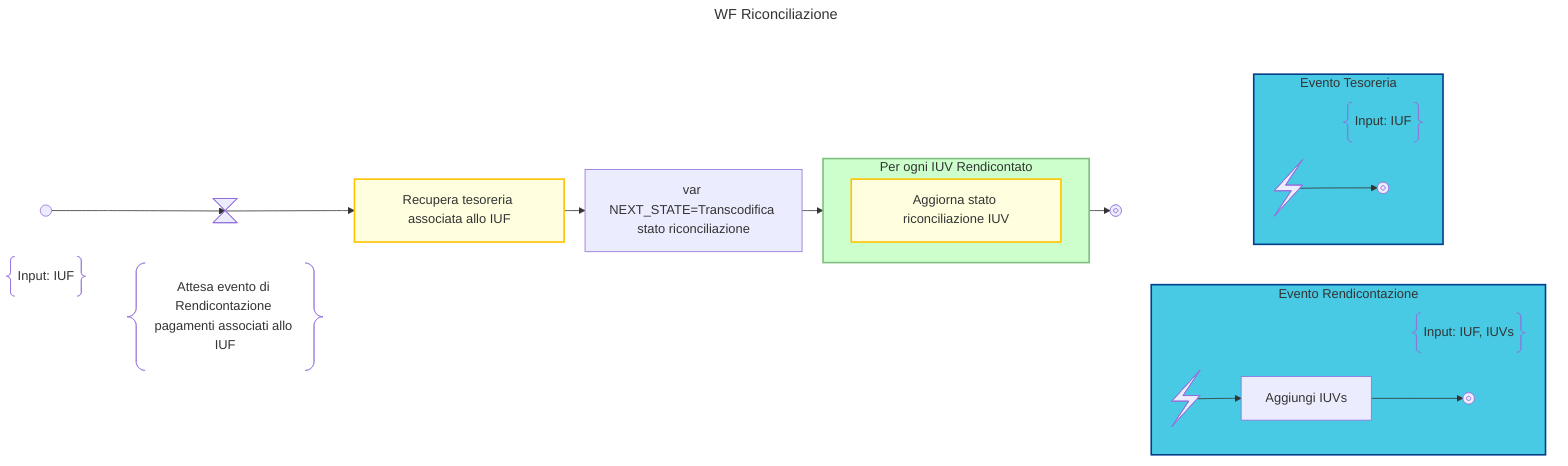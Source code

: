 ---
title: WF Riconciliazione
config:
    flowchart:
        rankSpacing: 1
---
flowchart TD
    subgraph SIGNALS_BLOCK
    direction LR
        subgraph SIGNAL_RENDICONTAZIONE_BLOCK["Evento Rendicontazione"]
        direction LR
            DESCRIPTION_SIGNAL_RENDICONTAZIONE@{ shape: braces, label: "Input: IUF, IUVs" }
            SIGNAL_RENDICONTAZIONE@{ shape: bolt }
            SIGNAL_RENDICONTAZIONE --> ADD_IUVS["Aggiungi IUVs "]
            ADD_IUVS --> SIGNAL_RENDICONTAZIONE_END@{ shape: "stop" }
        end
        class SIGNAL_RENDICONTAZIONE_BLOCK signal_block

        subgraph SIGNAL_TESORERIA_BLOCK["Evento Tesoreria"]
        direction LR
            DESCRIPTION_SIGNAL_TESORERIA@{ shape: braces, label: "Input: IUF" }
            SIGNAL_TESORERIA@{ shape: bolt }
            SIGNAL_TESORERIA --> SIGNAL_TESORERIAE_END@{ shape: "stop" }
        end
        class SIGNAL_TESORERIA_BLOCK signal_block
    end
    class SIGNALS_BLOCK hidden

    subgraph WF_BLOCK
        subgraph NOTE_START_BLOCK
            DESCRIPTION@{ shape: braces, label: "Input: IUF" }
            START@{shape: start}
        end
        class NOTE_START_BLOCK hidden

        START --> WAIT_RENDICONTAZIONE@{shape: hourglass}

        subgraph NOTE_WAIT_RENDICONTAZIONE_BLOCK[" "]
            WAIT_RENDICONTAZIONE
            NOTE_WAIT_RENDICONTAZIONE@{ shape: braces, label: "Attesa evento di Rendicontazione pagamenti associati allo IUF" }
        end
        class NOTE_WAIT_RENDICONTAZIONE_BLOCK note_block

        WAIT_RENDICONTAZIONE --> FIND_TESORERIA_IUF:::activity@{label: "Recupera tesoreria associata allo IUF"}
        FIND_TESORERIA_IUF --> SET_NEXT_STATE["var NEXT_STATE=Transcodifica stato riconciliazione"]
        SET_NEXT_STATE --> LOOP

        subgraph LOOP["Per ogni IUV Rendicontato"]
            UPDATE_IUV_STATE:::activity@{label: "Aggiorna stato riconciliazione IUV"}
        end

        LOOP --> END@{shape: stop}
        class LOOP loop
    end
    class WF_BLOCK hidden

    classDef note_block display:none;
    classDef hidden display:none;
    classDef activity fill:#FFFFE0, stroke:#ffc300, stroke-width:2px;
    classDef loop fill:#CCFFCC, stroke:#7FBF7F, stroke-width:2px, padding-bottom: 5px;
    classDef signal_block fill:#48cae4, stroke:#023e8a, stroke-width:2px